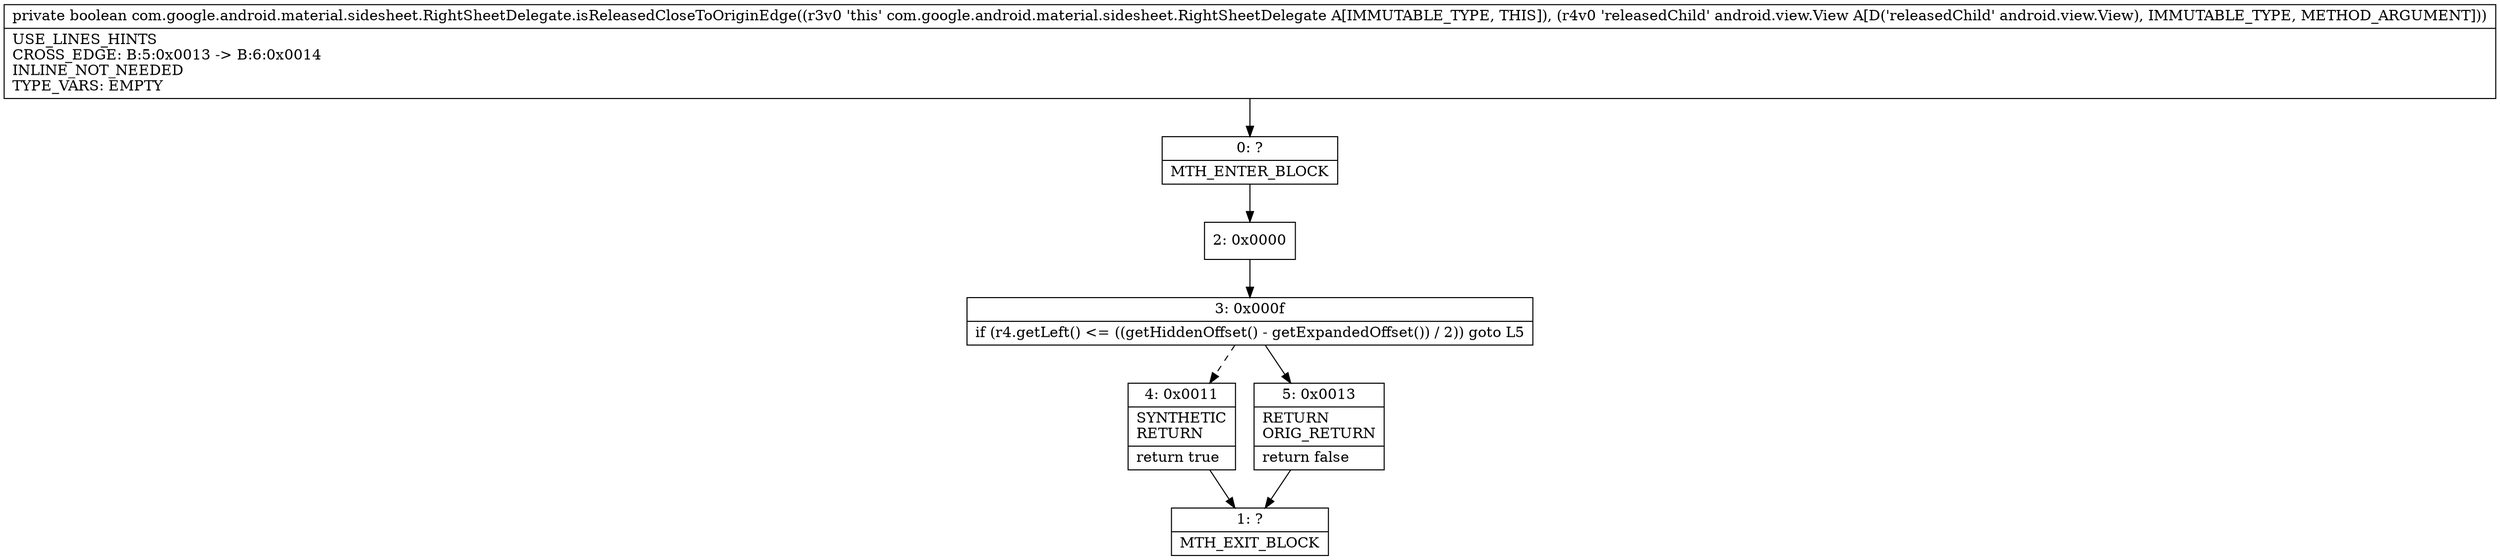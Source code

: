 digraph "CFG forcom.google.android.material.sidesheet.RightSheetDelegate.isReleasedCloseToOriginEdge(Landroid\/view\/View;)Z" {
Node_0 [shape=record,label="{0\:\ ?|MTH_ENTER_BLOCK\l}"];
Node_2 [shape=record,label="{2\:\ 0x0000}"];
Node_3 [shape=record,label="{3\:\ 0x000f|if (r4.getLeft() \<= ((getHiddenOffset() \- getExpandedOffset()) \/ 2)) goto L5\l}"];
Node_4 [shape=record,label="{4\:\ 0x0011|SYNTHETIC\lRETURN\l|return true\l}"];
Node_1 [shape=record,label="{1\:\ ?|MTH_EXIT_BLOCK\l}"];
Node_5 [shape=record,label="{5\:\ 0x0013|RETURN\lORIG_RETURN\l|return false\l}"];
MethodNode[shape=record,label="{private boolean com.google.android.material.sidesheet.RightSheetDelegate.isReleasedCloseToOriginEdge((r3v0 'this' com.google.android.material.sidesheet.RightSheetDelegate A[IMMUTABLE_TYPE, THIS]), (r4v0 'releasedChild' android.view.View A[D('releasedChild' android.view.View), IMMUTABLE_TYPE, METHOD_ARGUMENT]))  | USE_LINES_HINTS\lCROSS_EDGE: B:5:0x0013 \-\> B:6:0x0014\lINLINE_NOT_NEEDED\lTYPE_VARS: EMPTY\l}"];
MethodNode -> Node_0;Node_0 -> Node_2;
Node_2 -> Node_3;
Node_3 -> Node_4[style=dashed];
Node_3 -> Node_5;
Node_4 -> Node_1;
Node_5 -> Node_1;
}


